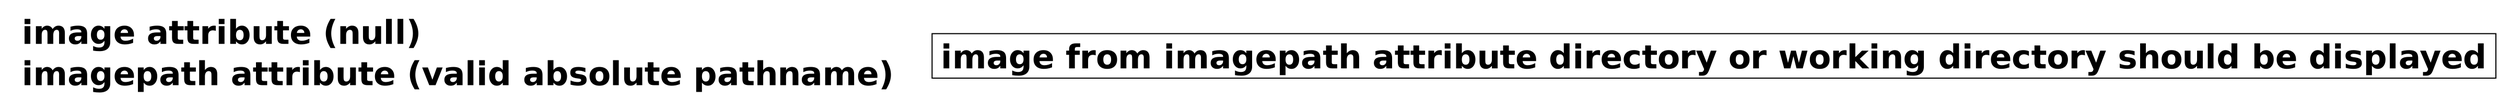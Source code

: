 graph G { imagepath="/home/dperry/work_related/graphviz_repos/graphviz/rtest/imagepath_test/imagepath_dir/"

a[shape=plaintext,label=<<TABLE CELLSPACING="2" CELLPADDING="2" BORDER="0" 
CELLBORDER="0"><TR><TD><TABLE CELLSPACING="3" CELLPADDING="1" BORDER="0" 
CELLBORDER="0">
<TR><TD ALIGN="left"><FONT POINT-SIZE="30.0" FACE="Helvetica-Bold">image attribute (null)</FONT></TD></TR><TR><TD ALIGN="left"><FONT POINT-SIZE="30.0" FACE="Helvetica-Bold">imagepath attribute (valid absolute pathname)</FONT></TD></TR>
</TABLE></TD></TR></TABLE>>];
b[shape=box,fontsize=30,fontname="Helvetica-Bold",label="image from imagepath attribute directory or working directory should be displayed",image="image.jpg",labelloc=b];
}

